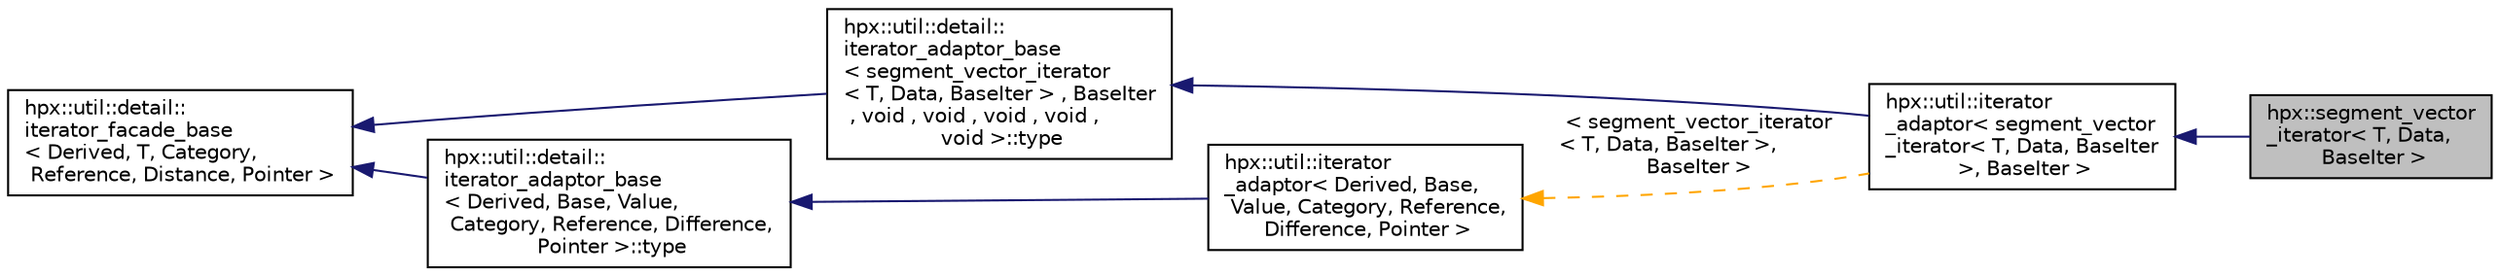 digraph "hpx::segment_vector_iterator&lt; T, Data, BaseIter &gt;"
{
  edge [fontname="Helvetica",fontsize="10",labelfontname="Helvetica",labelfontsize="10"];
  node [fontname="Helvetica",fontsize="10",shape=record];
  rankdir="LR";
  Node6 [label="hpx::segment_vector\l_iterator\< T, Data,\l BaseIter \>",height=0.2,width=0.4,color="black", fillcolor="grey75", style="filled", fontcolor="black"];
  Node7 -> Node6 [dir="back",color="midnightblue",fontsize="10",style="solid",fontname="Helvetica"];
  Node7 [label="hpx::util::iterator\l_adaptor\< segment_vector\l_iterator\< T, Data, BaseIter\l \>, BaseIter \>",height=0.2,width=0.4,color="black", fillcolor="white", style="filled",URL="$dd/d31/classhpx_1_1util_1_1iterator__adaptor.html"];
  Node8 -> Node7 [dir="back",color="midnightblue",fontsize="10",style="solid",fontname="Helvetica"];
  Node8 [label="hpx::util::detail::\literator_adaptor_base\l\< segment_vector_iterator\l\< T, Data, BaseIter \> , BaseIter\l , void , void , void , void ,\l void  \>::type",height=0.2,width=0.4,color="black", fillcolor="white", style="filled",URL="$db/d7c/structhpx_1_1util_1_1iterator__facade.html"];
  Node9 -> Node8 [dir="back",color="midnightblue",fontsize="10",style="solid",fontname="Helvetica"];
  Node9 [label="hpx::util::detail::\literator_facade_base\l\< Derived, T, Category,\l Reference, Distance, Pointer \>",height=0.2,width=0.4,color="black", fillcolor="white", style="filled",URL="$d5/d11/classhpx_1_1util_1_1detail_1_1iterator__facade__base.html"];
  Node10 -> Node7 [dir="back",color="orange",fontsize="10",style="dashed",label=" \< segment_vector_iterator\l\< T, Data, BaseIter \>,\l BaseIter \>" ,fontname="Helvetica"];
  Node10 [label="hpx::util::iterator\l_adaptor\< Derived, Base,\l Value, Category, Reference,\l Difference, Pointer \>",height=0.2,width=0.4,color="black", fillcolor="white", style="filled",URL="$dd/d31/classhpx_1_1util_1_1iterator__adaptor.html"];
  Node11 -> Node10 [dir="back",color="midnightblue",fontsize="10",style="solid",fontname="Helvetica"];
  Node11 [label="hpx::util::detail::\literator_adaptor_base\l\< Derived, Base, Value,\l Category, Reference, Difference,\l Pointer \>::type",height=0.2,width=0.4,color="black", fillcolor="white", style="filled",URL="$db/d7c/structhpx_1_1util_1_1iterator__facade.html"];
  Node9 -> Node11 [dir="back",color="midnightblue",fontsize="10",style="solid",fontname="Helvetica"];
}
